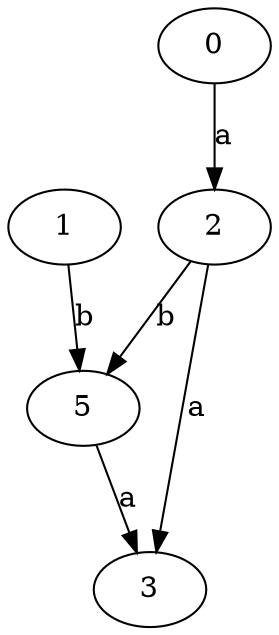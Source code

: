 strict digraph  {
1;
2;
3;
0;
5;
1 -> 5  [label=b];
2 -> 3  [label=a];
2 -> 5  [label=b];
0 -> 2  [label=a];
5 -> 3  [label=a];
}
